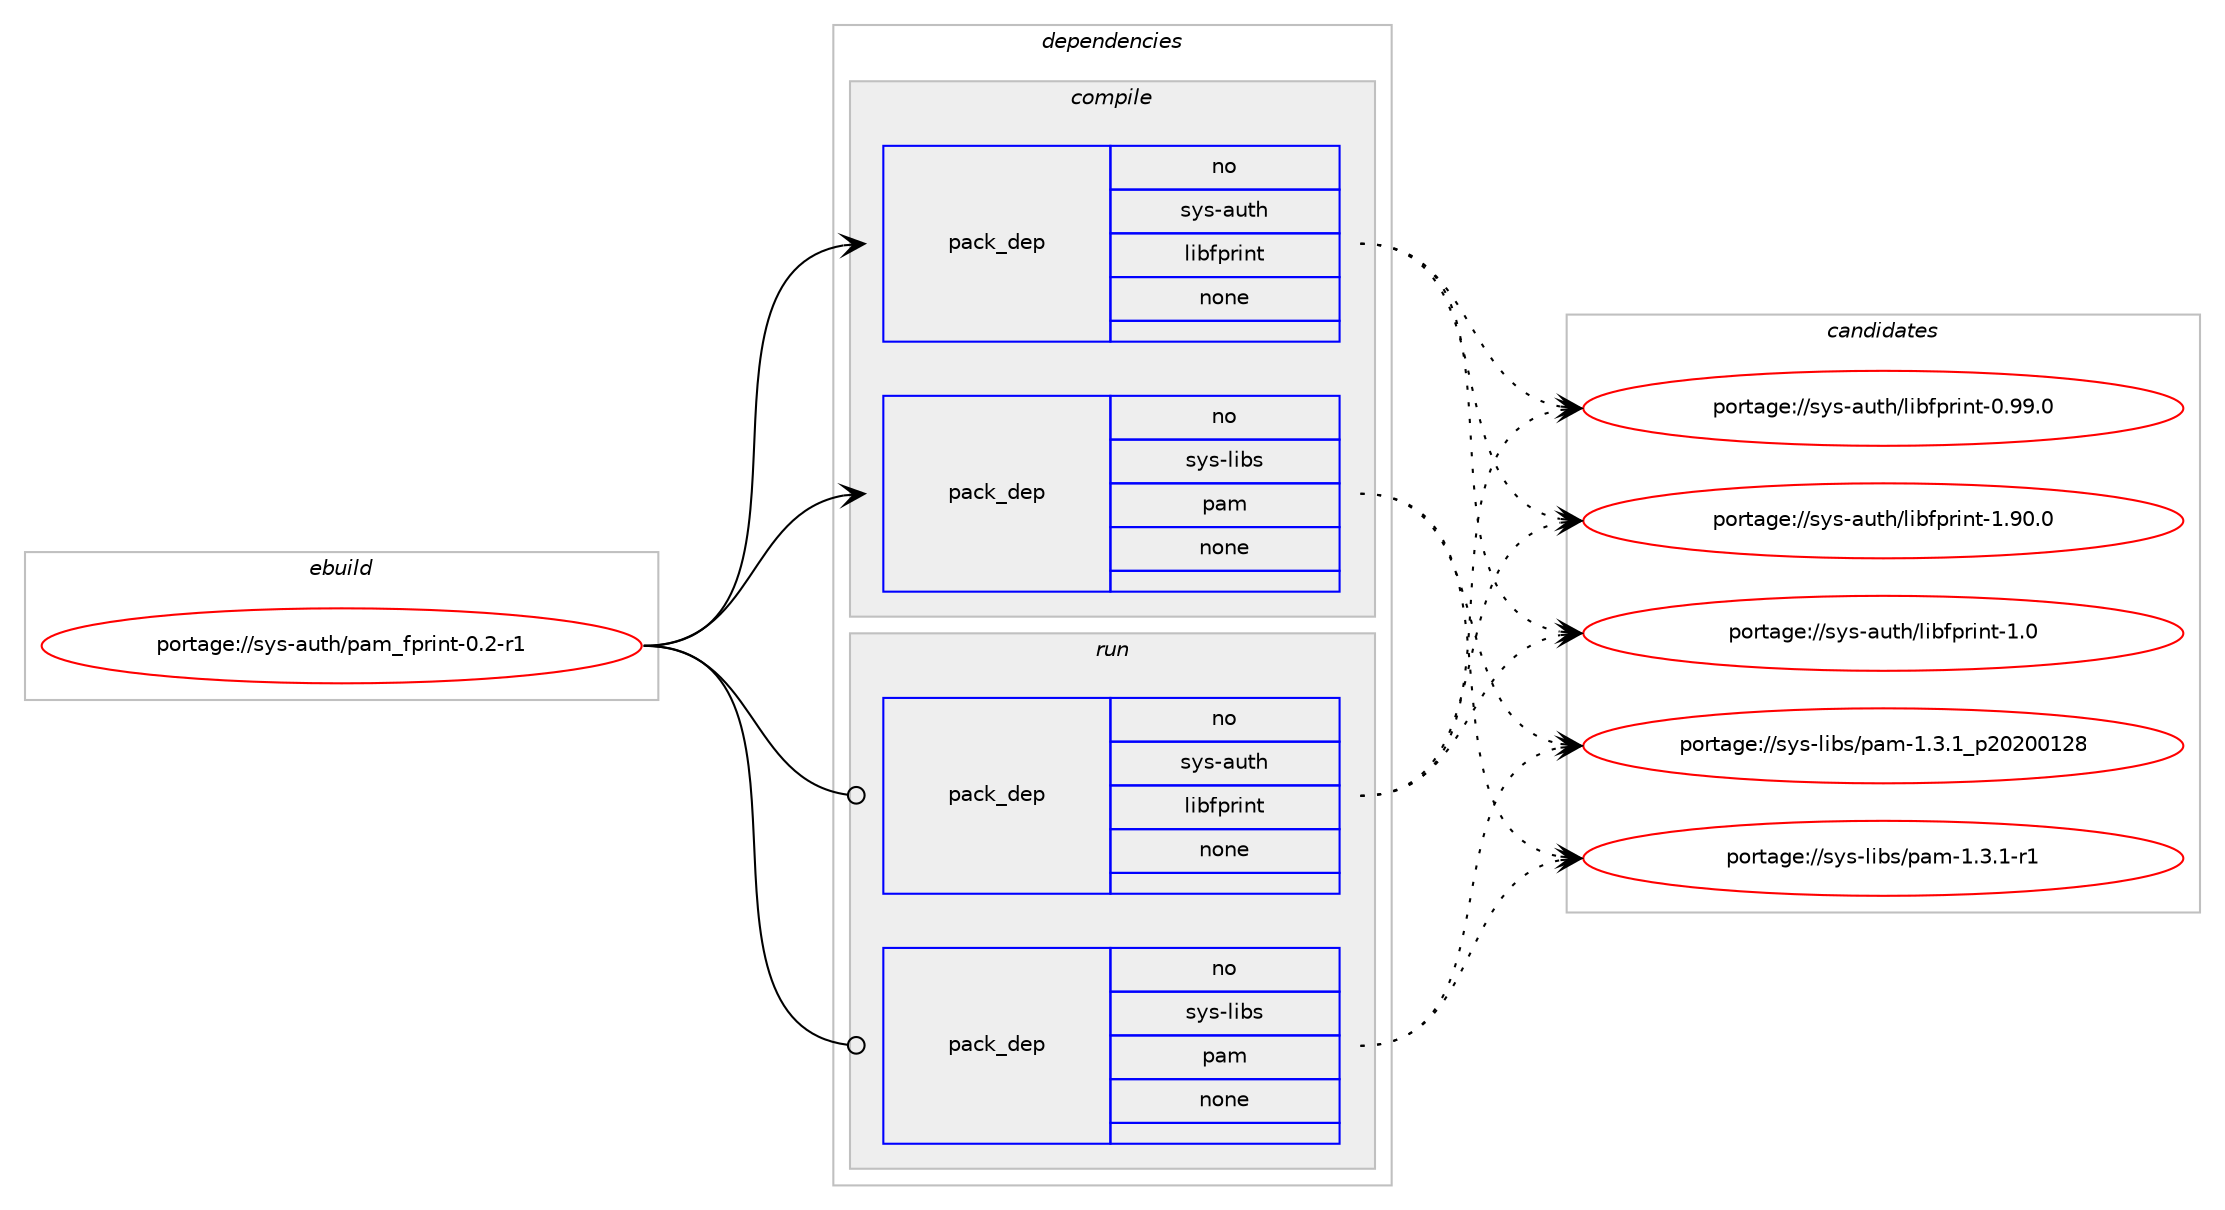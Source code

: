 digraph prolog {

# *************
# Graph options
# *************

newrank=true;
concentrate=true;
compound=true;
graph [rankdir=LR,fontname=Helvetica,fontsize=10,ranksep=1.5];#, ranksep=2.5, nodesep=0.2];
edge  [arrowhead=vee];
node  [fontname=Helvetica,fontsize=10];

# **********
# The ebuild
# **********

subgraph cluster_leftcol {
color=gray;
rank=same;
label=<<i>ebuild</i>>;
id [label="portage://sys-auth/pam_fprint-0.2-r1", color=red, width=4, href="../sys-auth/pam_fprint-0.2-r1.svg"];
}

# ****************
# The dependencies
# ****************

subgraph cluster_midcol {
color=gray;
label=<<i>dependencies</i>>;
subgraph cluster_compile {
fillcolor="#eeeeee";
style=filled;
label=<<i>compile</i>>;
subgraph pack22618 {
dependency28115 [label=<<TABLE BORDER="0" CELLBORDER="1" CELLSPACING="0" CELLPADDING="4" WIDTH="220"><TR><TD ROWSPAN="6" CELLPADDING="30">pack_dep</TD></TR><TR><TD WIDTH="110">no</TD></TR><TR><TD>sys-auth</TD></TR><TR><TD>libfprint</TD></TR><TR><TD>none</TD></TR><TR><TD></TD></TR></TABLE>>, shape=none, color=blue];
}
id:e -> dependency28115:w [weight=20,style="solid",arrowhead="vee"];
subgraph pack22619 {
dependency28116 [label=<<TABLE BORDER="0" CELLBORDER="1" CELLSPACING="0" CELLPADDING="4" WIDTH="220"><TR><TD ROWSPAN="6" CELLPADDING="30">pack_dep</TD></TR><TR><TD WIDTH="110">no</TD></TR><TR><TD>sys-libs</TD></TR><TR><TD>pam</TD></TR><TR><TD>none</TD></TR><TR><TD></TD></TR></TABLE>>, shape=none, color=blue];
}
id:e -> dependency28116:w [weight=20,style="solid",arrowhead="vee"];
}
subgraph cluster_compileandrun {
fillcolor="#eeeeee";
style=filled;
label=<<i>compile and run</i>>;
}
subgraph cluster_run {
fillcolor="#eeeeee";
style=filled;
label=<<i>run</i>>;
subgraph pack22620 {
dependency28117 [label=<<TABLE BORDER="0" CELLBORDER="1" CELLSPACING="0" CELLPADDING="4" WIDTH="220"><TR><TD ROWSPAN="6" CELLPADDING="30">pack_dep</TD></TR><TR><TD WIDTH="110">no</TD></TR><TR><TD>sys-auth</TD></TR><TR><TD>libfprint</TD></TR><TR><TD>none</TD></TR><TR><TD></TD></TR></TABLE>>, shape=none, color=blue];
}
id:e -> dependency28117:w [weight=20,style="solid",arrowhead="odot"];
subgraph pack22621 {
dependency28118 [label=<<TABLE BORDER="0" CELLBORDER="1" CELLSPACING="0" CELLPADDING="4" WIDTH="220"><TR><TD ROWSPAN="6" CELLPADDING="30">pack_dep</TD></TR><TR><TD WIDTH="110">no</TD></TR><TR><TD>sys-libs</TD></TR><TR><TD>pam</TD></TR><TR><TD>none</TD></TR><TR><TD></TD></TR></TABLE>>, shape=none, color=blue];
}
id:e -> dependency28118:w [weight=20,style="solid",arrowhead="odot"];
}
}

# **************
# The candidates
# **************

subgraph cluster_choices {
rank=same;
color=gray;
label=<<i>candidates</i>>;

subgraph choice22618 {
color=black;
nodesep=1;
choice1151211154597117116104471081059810211211410511011645494657484648 [label="portage://sys-auth/libfprint-1.90.0", color=red, width=4,href="../sys-auth/libfprint-1.90.0.svg"];
choice1151211154597117116104471081059810211211410511011645494648 [label="portage://sys-auth/libfprint-1.0", color=red, width=4,href="../sys-auth/libfprint-1.0.svg"];
choice1151211154597117116104471081059810211211410511011645484657574648 [label="portage://sys-auth/libfprint-0.99.0", color=red, width=4,href="../sys-auth/libfprint-0.99.0.svg"];
dependency28115:e -> choice1151211154597117116104471081059810211211410511011645494657484648:w [style=dotted,weight="100"];
dependency28115:e -> choice1151211154597117116104471081059810211211410511011645494648:w [style=dotted,weight="100"];
dependency28115:e -> choice1151211154597117116104471081059810211211410511011645484657574648:w [style=dotted,weight="100"];
}
subgraph choice22619 {
color=black;
nodesep=1;
choice11512111545108105981154711297109454946514649951125048504848495056 [label="portage://sys-libs/pam-1.3.1_p20200128", color=red, width=4,href="../sys-libs/pam-1.3.1_p20200128.svg"];
choice115121115451081059811547112971094549465146494511449 [label="portage://sys-libs/pam-1.3.1-r1", color=red, width=4,href="../sys-libs/pam-1.3.1-r1.svg"];
dependency28116:e -> choice11512111545108105981154711297109454946514649951125048504848495056:w [style=dotted,weight="100"];
dependency28116:e -> choice115121115451081059811547112971094549465146494511449:w [style=dotted,weight="100"];
}
subgraph choice22620 {
color=black;
nodesep=1;
choice1151211154597117116104471081059810211211410511011645494657484648 [label="portage://sys-auth/libfprint-1.90.0", color=red, width=4,href="../sys-auth/libfprint-1.90.0.svg"];
choice1151211154597117116104471081059810211211410511011645494648 [label="portage://sys-auth/libfprint-1.0", color=red, width=4,href="../sys-auth/libfprint-1.0.svg"];
choice1151211154597117116104471081059810211211410511011645484657574648 [label="portage://sys-auth/libfprint-0.99.0", color=red, width=4,href="../sys-auth/libfprint-0.99.0.svg"];
dependency28117:e -> choice1151211154597117116104471081059810211211410511011645494657484648:w [style=dotted,weight="100"];
dependency28117:e -> choice1151211154597117116104471081059810211211410511011645494648:w [style=dotted,weight="100"];
dependency28117:e -> choice1151211154597117116104471081059810211211410511011645484657574648:w [style=dotted,weight="100"];
}
subgraph choice22621 {
color=black;
nodesep=1;
choice11512111545108105981154711297109454946514649951125048504848495056 [label="portage://sys-libs/pam-1.3.1_p20200128", color=red, width=4,href="../sys-libs/pam-1.3.1_p20200128.svg"];
choice115121115451081059811547112971094549465146494511449 [label="portage://sys-libs/pam-1.3.1-r1", color=red, width=4,href="../sys-libs/pam-1.3.1-r1.svg"];
dependency28118:e -> choice11512111545108105981154711297109454946514649951125048504848495056:w [style=dotted,weight="100"];
dependency28118:e -> choice115121115451081059811547112971094549465146494511449:w [style=dotted,weight="100"];
}
}

}
